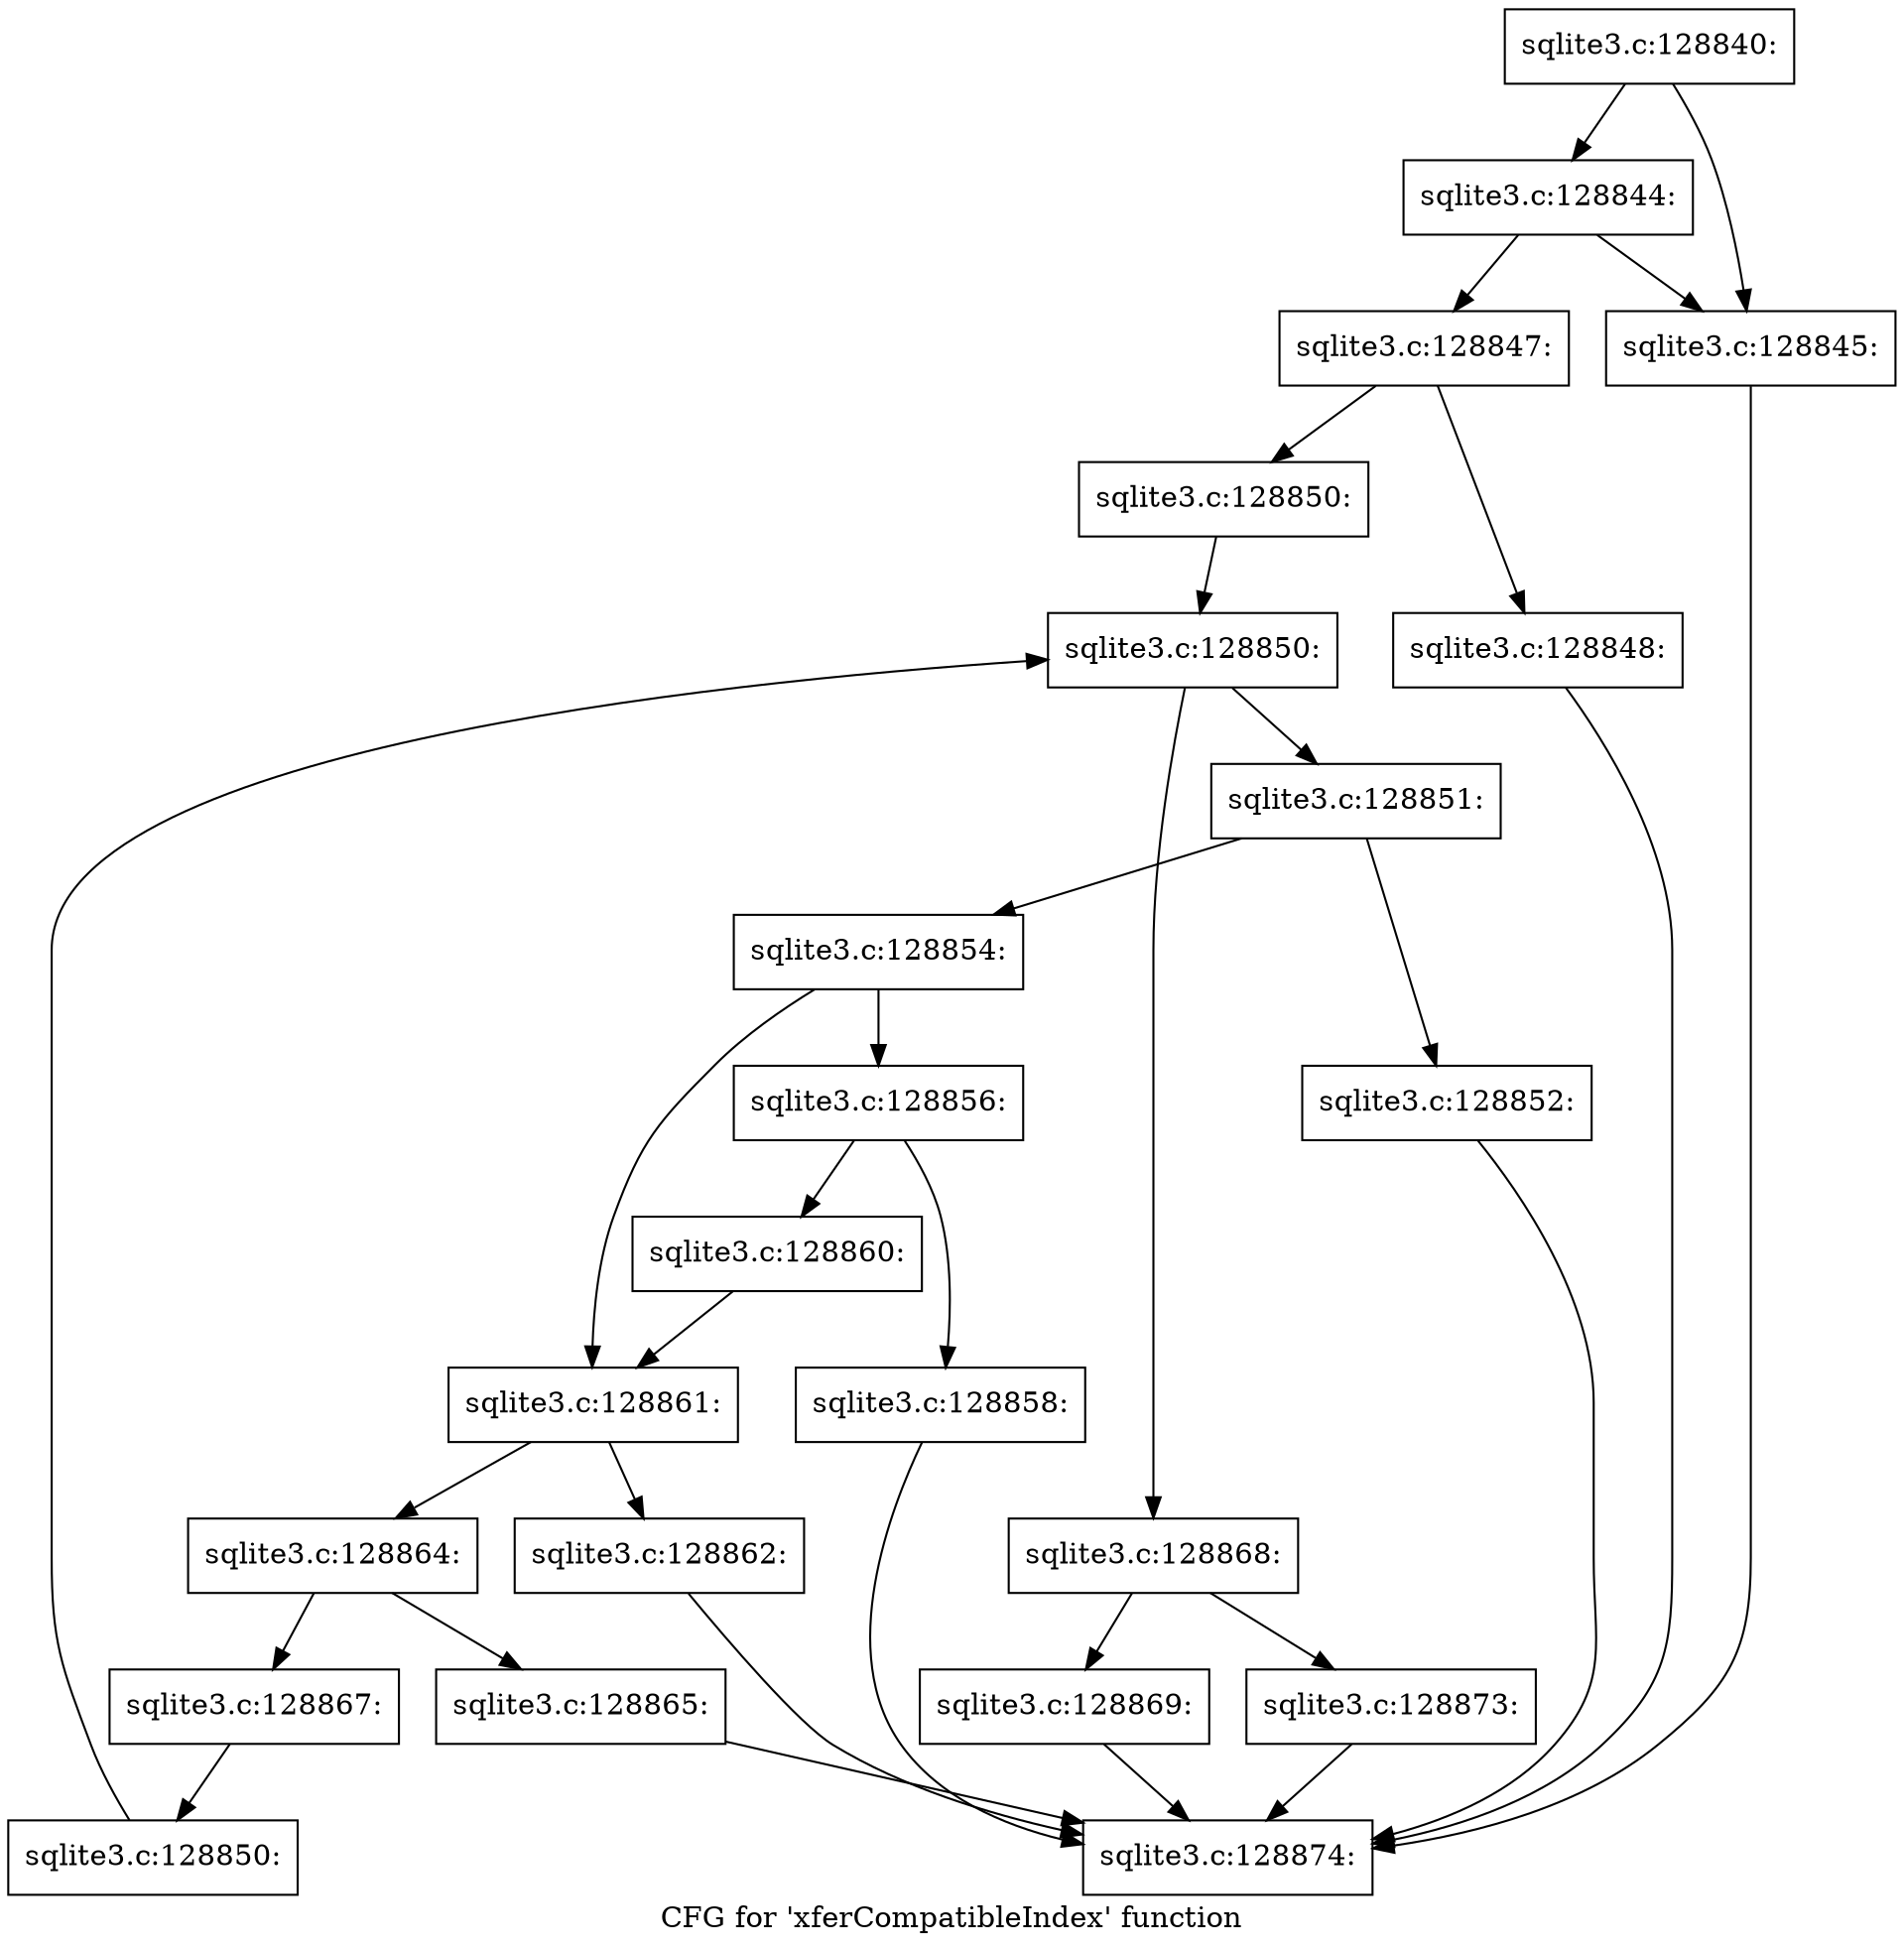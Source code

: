 digraph "CFG for 'xferCompatibleIndex' function" {
	label="CFG for 'xferCompatibleIndex' function";

	Node0x55c0fa06a210 [shape=record,label="{sqlite3.c:128840:}"];
	Node0x55c0fa06a210 -> Node0x55c0fa06b790;
	Node0x55c0fa06a210 -> Node0x55c0fa06c250;
	Node0x55c0fa06c250 [shape=record,label="{sqlite3.c:128844:}"];
	Node0x55c0fa06c250 -> Node0x55c0fa06b790;
	Node0x55c0fa06c250 -> Node0x55c0fa06c200;
	Node0x55c0fa06b790 [shape=record,label="{sqlite3.c:128845:}"];
	Node0x55c0fa06b790 -> Node0x55c0fa0092e0;
	Node0x55c0fa06c200 [shape=record,label="{sqlite3.c:128847:}"];
	Node0x55c0fa06c200 -> Node0x55c0fa06d190;
	Node0x55c0fa06c200 -> Node0x55c0fa06d1e0;
	Node0x55c0fa06d190 [shape=record,label="{sqlite3.c:128848:}"];
	Node0x55c0fa06d190 -> Node0x55c0fa0092e0;
	Node0x55c0fa06d1e0 [shape=record,label="{sqlite3.c:128850:}"];
	Node0x55c0fa06d1e0 -> Node0x55c0fa06dcc0;
	Node0x55c0fa06dcc0 [shape=record,label="{sqlite3.c:128850:}"];
	Node0x55c0fa06dcc0 -> Node0x55c0fa06dee0;
	Node0x55c0fa06dcc0 -> Node0x55c0fa06db10;
	Node0x55c0fa06dee0 [shape=record,label="{sqlite3.c:128851:}"];
	Node0x55c0fa06dee0 -> Node0x55c0fa06e530;
	Node0x55c0fa06dee0 -> Node0x55c0fa06e580;
	Node0x55c0fa06e530 [shape=record,label="{sqlite3.c:128852:}"];
	Node0x55c0fa06e530 -> Node0x55c0fa0092e0;
	Node0x55c0fa06e580 [shape=record,label="{sqlite3.c:128854:}"];
	Node0x55c0fa06e580 -> Node0x55c0fa06f320;
	Node0x55c0fa06e580 -> Node0x55c0fa06f370;
	Node0x55c0fa06f320 [shape=record,label="{sqlite3.c:128856:}"];
	Node0x55c0fa06f320 -> Node0x55c0fa06fba0;
	Node0x55c0fa06f320 -> Node0x55c0fa06fbf0;
	Node0x55c0fa06fba0 [shape=record,label="{sqlite3.c:128858:}"];
	Node0x55c0fa06fba0 -> Node0x55c0fa0092e0;
	Node0x55c0fa06fbf0 [shape=record,label="{sqlite3.c:128860:}"];
	Node0x55c0fa06fbf0 -> Node0x55c0fa06f370;
	Node0x55c0fa06f370 [shape=record,label="{sqlite3.c:128861:}"];
	Node0x55c0fa06f370 -> Node0x55c0fa070f70;
	Node0x55c0fa06f370 -> Node0x55c0fa070fc0;
	Node0x55c0fa070f70 [shape=record,label="{sqlite3.c:128862:}"];
	Node0x55c0fa070f70 -> Node0x55c0fa0092e0;
	Node0x55c0fa070fc0 [shape=record,label="{sqlite3.c:128864:}"];
	Node0x55c0fa070fc0 -> Node0x55c0fa071dd0;
	Node0x55c0fa070fc0 -> Node0x55c0fa071e20;
	Node0x55c0fa071dd0 [shape=record,label="{sqlite3.c:128865:}"];
	Node0x55c0fa071dd0 -> Node0x55c0fa0092e0;
	Node0x55c0fa071e20 [shape=record,label="{sqlite3.c:128867:}"];
	Node0x55c0fa071e20 -> Node0x55c0fa06de50;
	Node0x55c0fa06de50 [shape=record,label="{sqlite3.c:128850:}"];
	Node0x55c0fa06de50 -> Node0x55c0fa06dcc0;
	Node0x55c0fa06db10 [shape=record,label="{sqlite3.c:128868:}"];
	Node0x55c0fa06db10 -> Node0x55c0fa073060;
	Node0x55c0fa06db10 -> Node0x55c0fa0730b0;
	Node0x55c0fa073060 [shape=record,label="{sqlite3.c:128869:}"];
	Node0x55c0fa073060 -> Node0x55c0fa0092e0;
	Node0x55c0fa0730b0 [shape=record,label="{sqlite3.c:128873:}"];
	Node0x55c0fa0730b0 -> Node0x55c0fa0092e0;
	Node0x55c0fa0092e0 [shape=record,label="{sqlite3.c:128874:}"];
}
